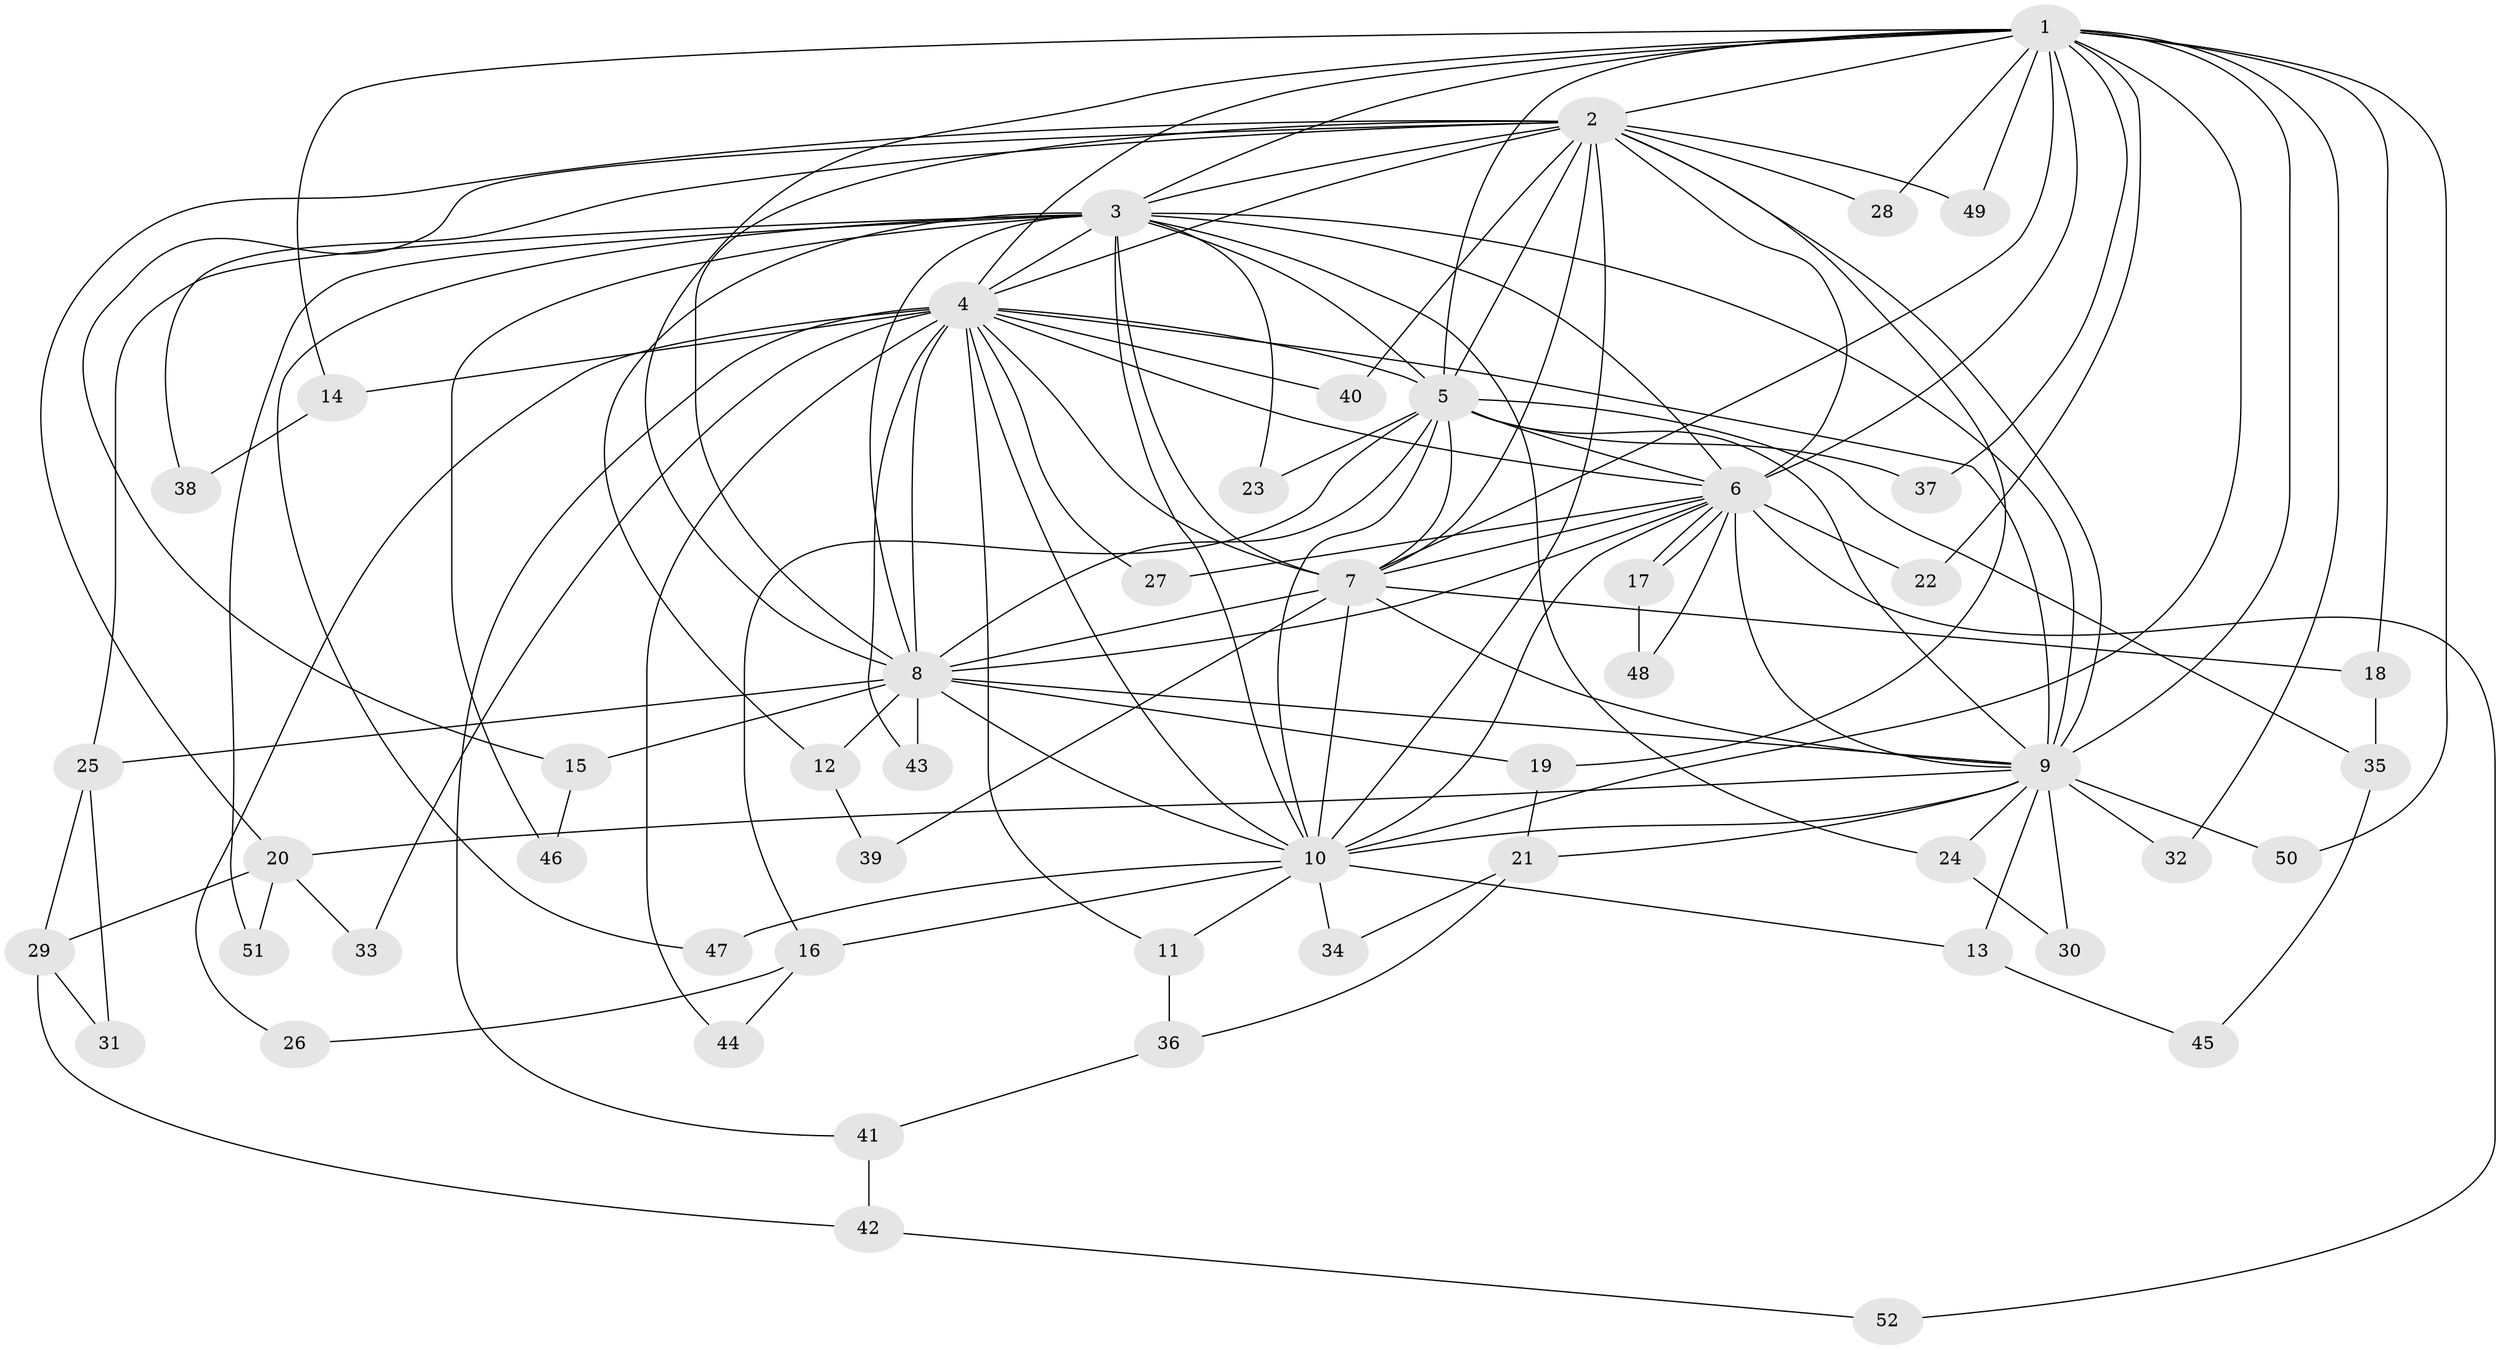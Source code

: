 // coarse degree distribution, {9: 0.038461538461538464, 11: 0.15384615384615385, 12: 0.038461538461538464, 13: 0.038461538461538464, 10: 0.038461538461538464, 6: 0.038461538461538464, 3: 0.19230769230769232, 4: 0.11538461538461539, 2: 0.3076923076923077, 5: 0.038461538461538464}
// Generated by graph-tools (version 1.1) at 2025/49/03/04/25 22:49:22]
// undirected, 52 vertices, 129 edges
graph export_dot {
  node [color=gray90,style=filled];
  1;
  2;
  3;
  4;
  5;
  6;
  7;
  8;
  9;
  10;
  11;
  12;
  13;
  14;
  15;
  16;
  17;
  18;
  19;
  20;
  21;
  22;
  23;
  24;
  25;
  26;
  27;
  28;
  29;
  30;
  31;
  32;
  33;
  34;
  35;
  36;
  37;
  38;
  39;
  40;
  41;
  42;
  43;
  44;
  45;
  46;
  47;
  48;
  49;
  50;
  51;
  52;
  1 -- 2;
  1 -- 3;
  1 -- 4;
  1 -- 5;
  1 -- 6;
  1 -- 7;
  1 -- 8;
  1 -- 9;
  1 -- 10;
  1 -- 14;
  1 -- 18;
  1 -- 22;
  1 -- 28;
  1 -- 32;
  1 -- 37;
  1 -- 49;
  1 -- 50;
  2 -- 3;
  2 -- 4;
  2 -- 5;
  2 -- 6;
  2 -- 7;
  2 -- 8;
  2 -- 9;
  2 -- 10;
  2 -- 15;
  2 -- 19;
  2 -- 20;
  2 -- 28;
  2 -- 38;
  2 -- 40;
  2 -- 49;
  3 -- 4;
  3 -- 5;
  3 -- 6;
  3 -- 7;
  3 -- 8;
  3 -- 9;
  3 -- 10;
  3 -- 12;
  3 -- 23;
  3 -- 24;
  3 -- 25;
  3 -- 46;
  3 -- 47;
  3 -- 51;
  4 -- 5;
  4 -- 6;
  4 -- 7;
  4 -- 8;
  4 -- 9;
  4 -- 10;
  4 -- 11;
  4 -- 14;
  4 -- 26;
  4 -- 27;
  4 -- 33;
  4 -- 40;
  4 -- 41;
  4 -- 43;
  4 -- 44;
  5 -- 6;
  5 -- 7;
  5 -- 8;
  5 -- 9;
  5 -- 10;
  5 -- 16;
  5 -- 23;
  5 -- 35;
  5 -- 37;
  6 -- 7;
  6 -- 8;
  6 -- 9;
  6 -- 10;
  6 -- 17;
  6 -- 17;
  6 -- 22;
  6 -- 27;
  6 -- 48;
  6 -- 52;
  7 -- 8;
  7 -- 9;
  7 -- 10;
  7 -- 18;
  7 -- 39;
  8 -- 9;
  8 -- 10;
  8 -- 12;
  8 -- 15;
  8 -- 19;
  8 -- 25;
  8 -- 43;
  9 -- 10;
  9 -- 13;
  9 -- 20;
  9 -- 21;
  9 -- 24;
  9 -- 30;
  9 -- 32;
  9 -- 50;
  10 -- 11;
  10 -- 13;
  10 -- 16;
  10 -- 34;
  10 -- 47;
  11 -- 36;
  12 -- 39;
  13 -- 45;
  14 -- 38;
  15 -- 46;
  16 -- 26;
  16 -- 44;
  17 -- 48;
  18 -- 35;
  19 -- 21;
  20 -- 29;
  20 -- 33;
  20 -- 51;
  21 -- 34;
  21 -- 36;
  24 -- 30;
  25 -- 29;
  25 -- 31;
  29 -- 31;
  29 -- 42;
  35 -- 45;
  36 -- 41;
  41 -- 42;
  42 -- 52;
}
